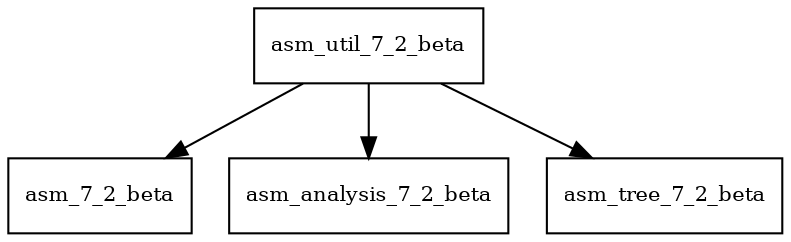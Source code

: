 digraph asm_util_7_2_beta_dependencies {
  node [shape = box, fontsize=10.0];
  asm_util_7_2_beta -> asm_7_2_beta;
  asm_util_7_2_beta -> asm_analysis_7_2_beta;
  asm_util_7_2_beta -> asm_tree_7_2_beta;
}

